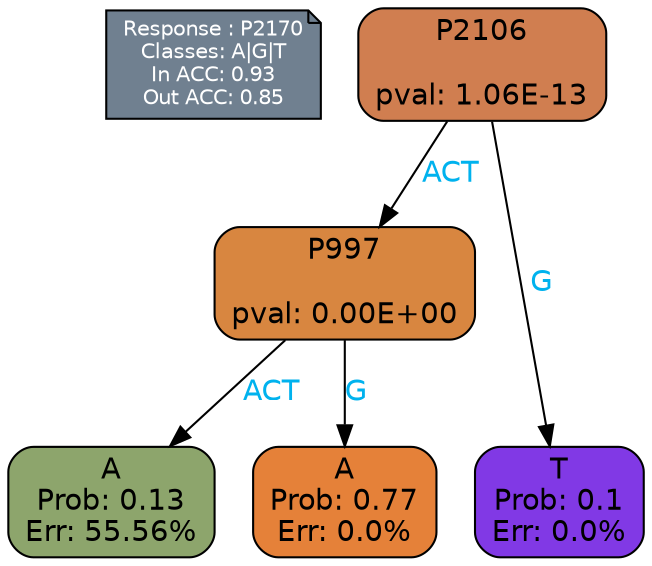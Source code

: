 digraph Tree {
node [shape=box, style="filled, rounded", color="black", fontname=helvetica] ;
graph [ranksep=equally, splines=polylines, bgcolor=transparent, dpi=600] ;
edge [fontname=helvetica] ;
LEGEND [label="Response : P2170
Classes: A|G|T
In ACC: 0.93
Out ACC: 0.85
",shape=note,align=left,style=filled,fillcolor="slategray",fontcolor="white",fontsize=10];1 [label="P2106

pval: 1.06E-13", fillcolor="#d07e50"] ;
2 [label="P997

pval: 0.00E+00", fillcolor="#d88640"] ;
3 [label="A
Prob: 0.13
Err: 55.56%", fillcolor="#8da56c"] ;
4 [label="A
Prob: 0.77
Err: 0.0%", fillcolor="#e58139"] ;
5 [label="T
Prob: 0.1
Err: 0.0%", fillcolor="#8139e5"] ;
1 -> 2 [label="ACT",fontcolor=deepskyblue2] ;
1 -> 5 [label="G",fontcolor=deepskyblue2] ;
2 -> 3 [label="ACT",fontcolor=deepskyblue2] ;
2 -> 4 [label="G",fontcolor=deepskyblue2] ;
{rank = same; 3;4;5;}{rank = same; LEGEND;1;}}